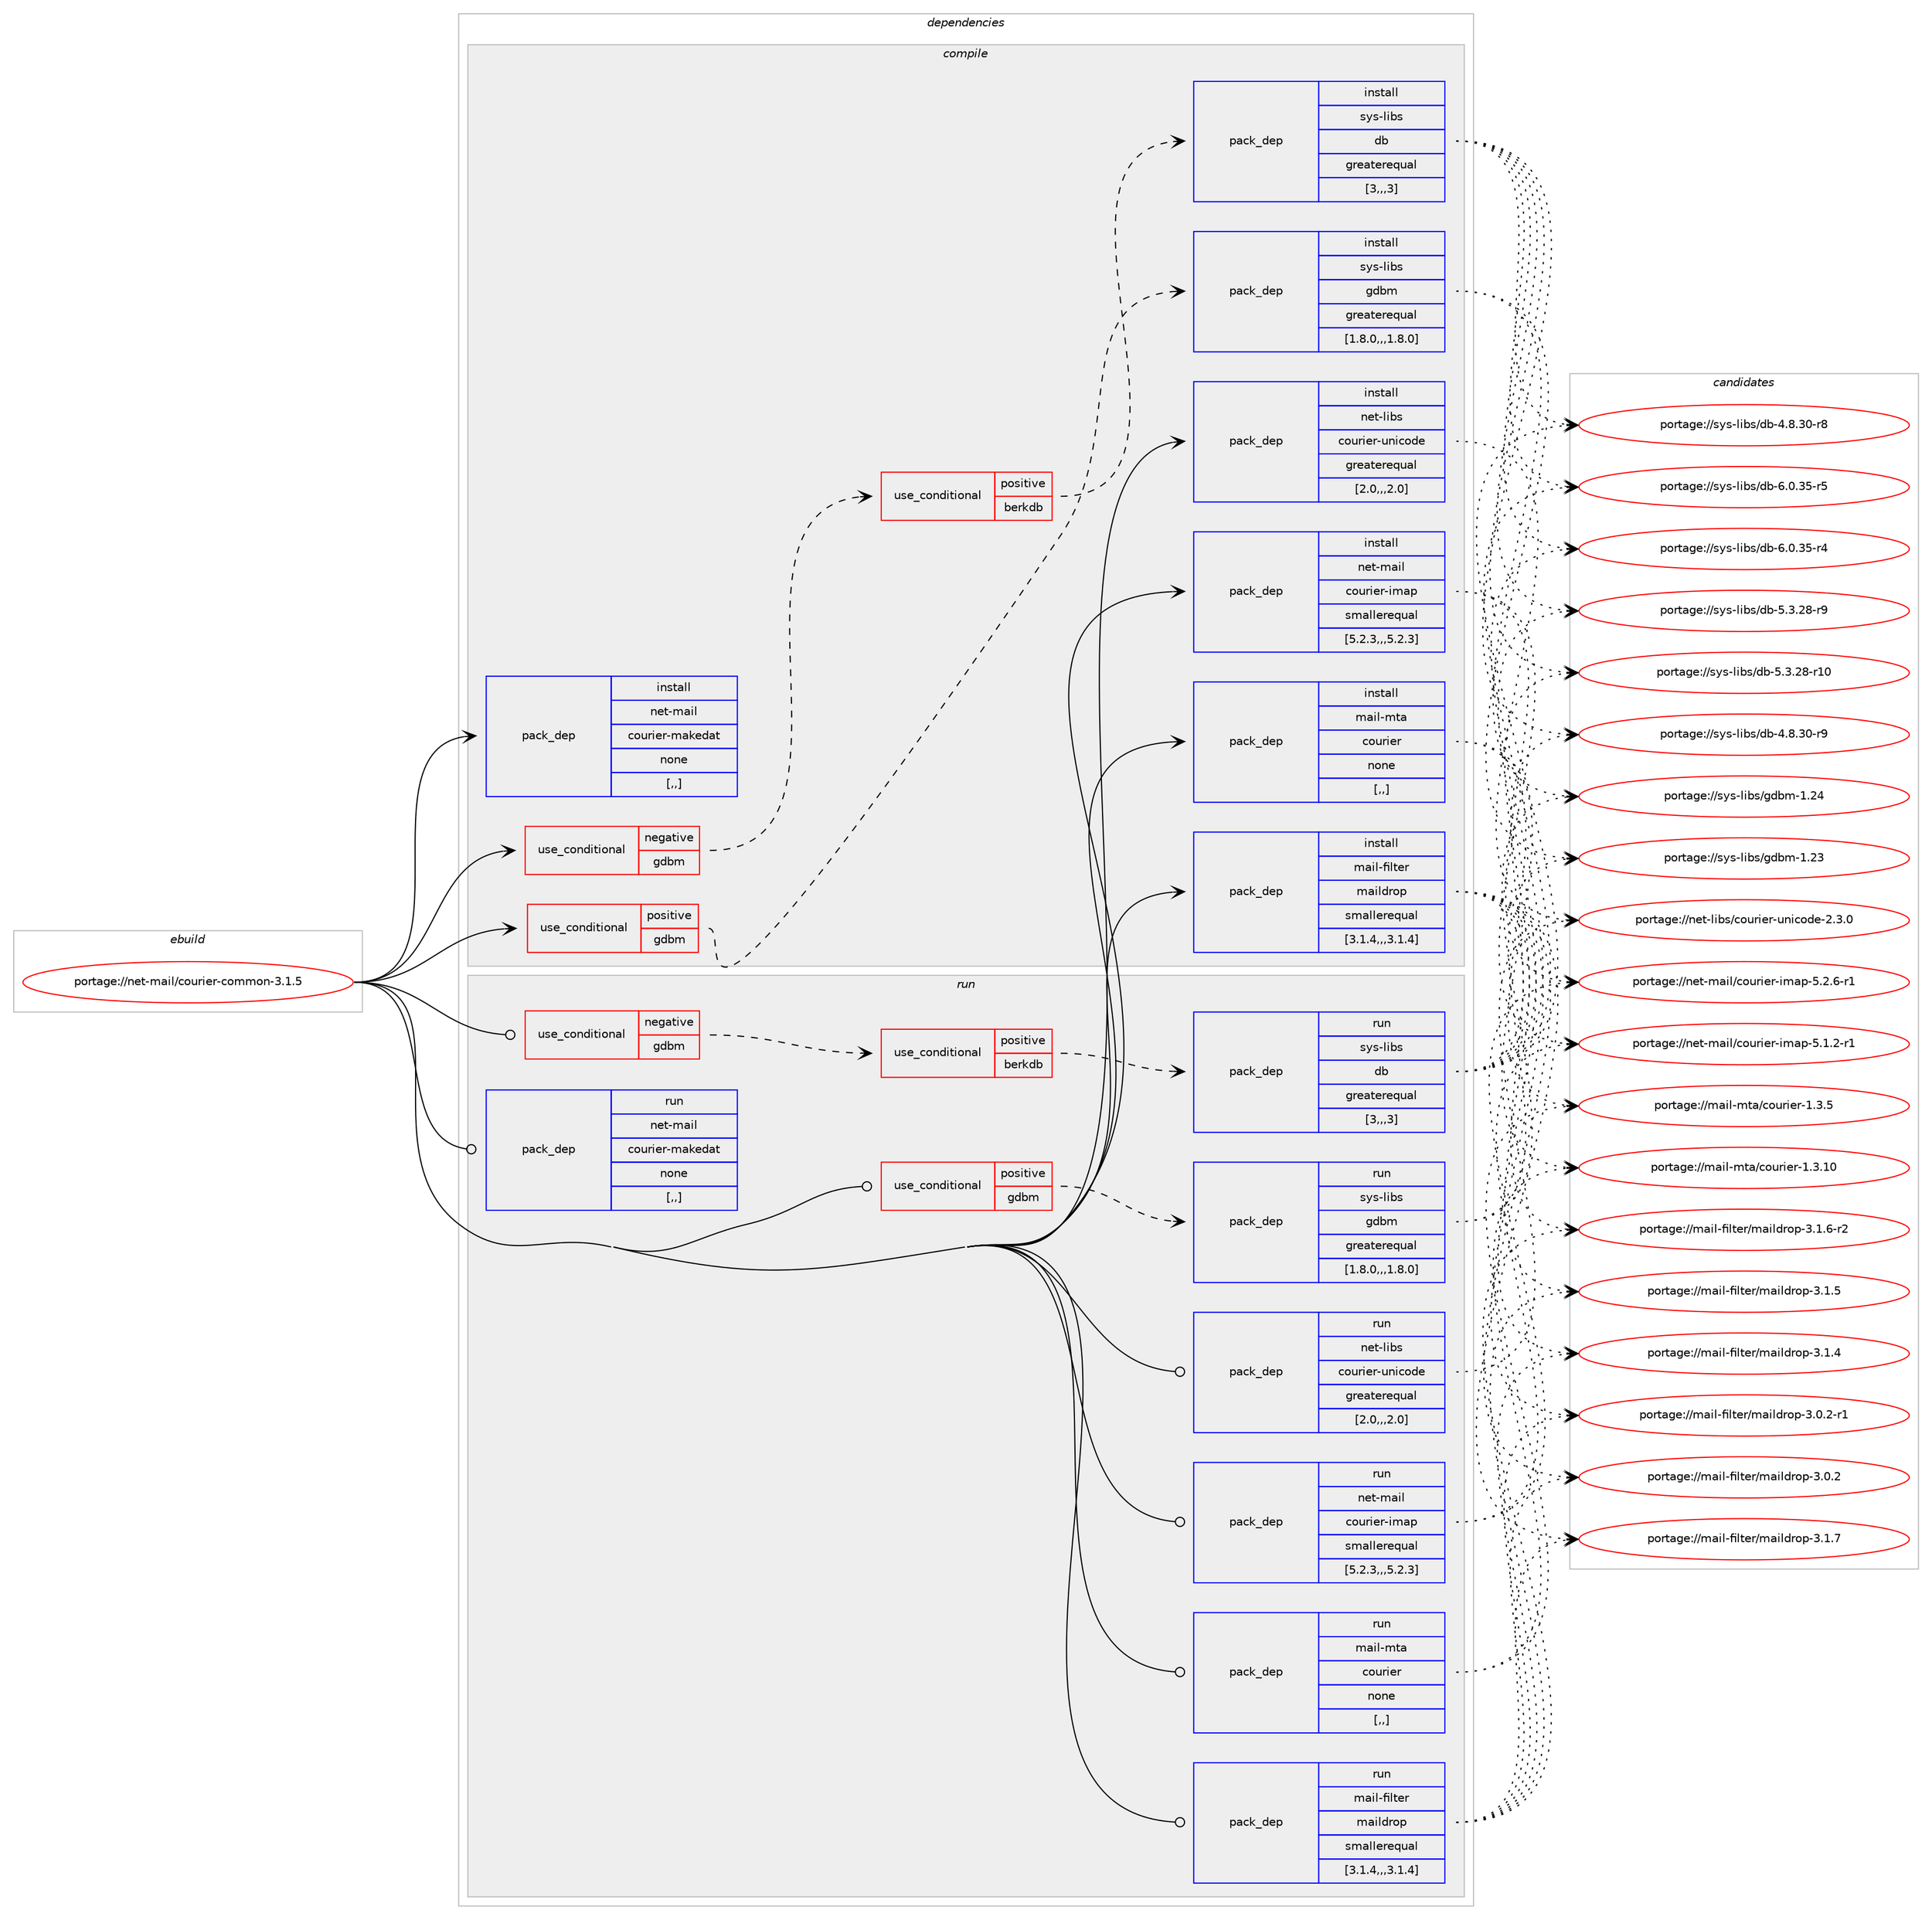 digraph prolog {

# *************
# Graph options
# *************

newrank=true;
concentrate=true;
compound=true;
graph [rankdir=LR,fontname=Helvetica,fontsize=10,ranksep=1.5];#, ranksep=2.5, nodesep=0.2];
edge  [arrowhead=vee];
node  [fontname=Helvetica,fontsize=10];

# **********
# The ebuild
# **********

subgraph cluster_leftcol {
color=gray;
label=<<i>ebuild</i>>;
id [label="portage://net-mail/courier-common-3.1.5", color=red, width=4, href="../net-mail/courier-common-3.1.5.svg"];
}

# ****************
# The dependencies
# ****************

subgraph cluster_midcol {
color=gray;
label=<<i>dependencies</i>>;
subgraph cluster_compile {
fillcolor="#eeeeee";
style=filled;
label=<<i>compile</i>>;
subgraph cond94810 {
dependency362842 [label=<<TABLE BORDER="0" CELLBORDER="1" CELLSPACING="0" CELLPADDING="4"><TR><TD ROWSPAN="3" CELLPADDING="10">use_conditional</TD></TR><TR><TD>negative</TD></TR><TR><TD>gdbm</TD></TR></TABLE>>, shape=none, color=red];
subgraph cond94811 {
dependency362843 [label=<<TABLE BORDER="0" CELLBORDER="1" CELLSPACING="0" CELLPADDING="4"><TR><TD ROWSPAN="3" CELLPADDING="10">use_conditional</TD></TR><TR><TD>positive</TD></TR><TR><TD>berkdb</TD></TR></TABLE>>, shape=none, color=red];
subgraph pack265372 {
dependency362844 [label=<<TABLE BORDER="0" CELLBORDER="1" CELLSPACING="0" CELLPADDING="4" WIDTH="220"><TR><TD ROWSPAN="6" CELLPADDING="30">pack_dep</TD></TR><TR><TD WIDTH="110">install</TD></TR><TR><TD>sys-libs</TD></TR><TR><TD>db</TD></TR><TR><TD>greaterequal</TD></TR><TR><TD>[3,,,3]</TD></TR></TABLE>>, shape=none, color=blue];
}
dependency362843:e -> dependency362844:w [weight=20,style="dashed",arrowhead="vee"];
}
dependency362842:e -> dependency362843:w [weight=20,style="dashed",arrowhead="vee"];
}
id:e -> dependency362842:w [weight=20,style="solid",arrowhead="vee"];
subgraph cond94812 {
dependency362845 [label=<<TABLE BORDER="0" CELLBORDER="1" CELLSPACING="0" CELLPADDING="4"><TR><TD ROWSPAN="3" CELLPADDING="10">use_conditional</TD></TR><TR><TD>positive</TD></TR><TR><TD>gdbm</TD></TR></TABLE>>, shape=none, color=red];
subgraph pack265373 {
dependency362846 [label=<<TABLE BORDER="0" CELLBORDER="1" CELLSPACING="0" CELLPADDING="4" WIDTH="220"><TR><TD ROWSPAN="6" CELLPADDING="30">pack_dep</TD></TR><TR><TD WIDTH="110">install</TD></TR><TR><TD>sys-libs</TD></TR><TR><TD>gdbm</TD></TR><TR><TD>greaterequal</TD></TR><TR><TD>[1.8.0,,,1.8.0]</TD></TR></TABLE>>, shape=none, color=blue];
}
dependency362845:e -> dependency362846:w [weight=20,style="dashed",arrowhead="vee"];
}
id:e -> dependency362845:w [weight=20,style="solid",arrowhead="vee"];
subgraph pack265374 {
dependency362847 [label=<<TABLE BORDER="0" CELLBORDER="1" CELLSPACING="0" CELLPADDING="4" WIDTH="220"><TR><TD ROWSPAN="6" CELLPADDING="30">pack_dep</TD></TR><TR><TD WIDTH="110">install</TD></TR><TR><TD>net-libs</TD></TR><TR><TD>courier-unicode</TD></TR><TR><TD>greaterequal</TD></TR><TR><TD>[2.0,,,2.0]</TD></TR></TABLE>>, shape=none, color=blue];
}
id:e -> dependency362847:w [weight=20,style="solid",arrowhead="vee"];
subgraph pack265375 {
dependency362848 [label=<<TABLE BORDER="0" CELLBORDER="1" CELLSPACING="0" CELLPADDING="4" WIDTH="220"><TR><TD ROWSPAN="6" CELLPADDING="30">pack_dep</TD></TR><TR><TD WIDTH="110">install</TD></TR><TR><TD>mail-filter</TD></TR><TR><TD>maildrop</TD></TR><TR><TD>smallerequal</TD></TR><TR><TD>[3.1.4,,,3.1.4]</TD></TR></TABLE>>, shape=none, color=blue];
}
id:e -> dependency362848:w [weight=20,style="solid",arrowhead="vee"];
subgraph pack265376 {
dependency362849 [label=<<TABLE BORDER="0" CELLBORDER="1" CELLSPACING="0" CELLPADDING="4" WIDTH="220"><TR><TD ROWSPAN="6" CELLPADDING="30">pack_dep</TD></TR><TR><TD WIDTH="110">install</TD></TR><TR><TD>mail-mta</TD></TR><TR><TD>courier</TD></TR><TR><TD>none</TD></TR><TR><TD>[,,]</TD></TR></TABLE>>, shape=none, color=blue];
}
id:e -> dependency362849:w [weight=20,style="solid",arrowhead="vee"];
subgraph pack265377 {
dependency362850 [label=<<TABLE BORDER="0" CELLBORDER="1" CELLSPACING="0" CELLPADDING="4" WIDTH="220"><TR><TD ROWSPAN="6" CELLPADDING="30">pack_dep</TD></TR><TR><TD WIDTH="110">install</TD></TR><TR><TD>net-mail</TD></TR><TR><TD>courier-imap</TD></TR><TR><TD>smallerequal</TD></TR><TR><TD>[5.2.3,,,5.2.3]</TD></TR></TABLE>>, shape=none, color=blue];
}
id:e -> dependency362850:w [weight=20,style="solid",arrowhead="vee"];
subgraph pack265378 {
dependency362851 [label=<<TABLE BORDER="0" CELLBORDER="1" CELLSPACING="0" CELLPADDING="4" WIDTH="220"><TR><TD ROWSPAN="6" CELLPADDING="30">pack_dep</TD></TR><TR><TD WIDTH="110">install</TD></TR><TR><TD>net-mail</TD></TR><TR><TD>courier-makedat</TD></TR><TR><TD>none</TD></TR><TR><TD>[,,]</TD></TR></TABLE>>, shape=none, color=blue];
}
id:e -> dependency362851:w [weight=20,style="solid",arrowhead="vee"];
}
subgraph cluster_compileandrun {
fillcolor="#eeeeee";
style=filled;
label=<<i>compile and run</i>>;
}
subgraph cluster_run {
fillcolor="#eeeeee";
style=filled;
label=<<i>run</i>>;
subgraph cond94813 {
dependency362852 [label=<<TABLE BORDER="0" CELLBORDER="1" CELLSPACING="0" CELLPADDING="4"><TR><TD ROWSPAN="3" CELLPADDING="10">use_conditional</TD></TR><TR><TD>negative</TD></TR><TR><TD>gdbm</TD></TR></TABLE>>, shape=none, color=red];
subgraph cond94814 {
dependency362853 [label=<<TABLE BORDER="0" CELLBORDER="1" CELLSPACING="0" CELLPADDING="4"><TR><TD ROWSPAN="3" CELLPADDING="10">use_conditional</TD></TR><TR><TD>positive</TD></TR><TR><TD>berkdb</TD></TR></TABLE>>, shape=none, color=red];
subgraph pack265379 {
dependency362854 [label=<<TABLE BORDER="0" CELLBORDER="1" CELLSPACING="0" CELLPADDING="4" WIDTH="220"><TR><TD ROWSPAN="6" CELLPADDING="30">pack_dep</TD></TR><TR><TD WIDTH="110">run</TD></TR><TR><TD>sys-libs</TD></TR><TR><TD>db</TD></TR><TR><TD>greaterequal</TD></TR><TR><TD>[3,,,3]</TD></TR></TABLE>>, shape=none, color=blue];
}
dependency362853:e -> dependency362854:w [weight=20,style="dashed",arrowhead="vee"];
}
dependency362852:e -> dependency362853:w [weight=20,style="dashed",arrowhead="vee"];
}
id:e -> dependency362852:w [weight=20,style="solid",arrowhead="odot"];
subgraph cond94815 {
dependency362855 [label=<<TABLE BORDER="0" CELLBORDER="1" CELLSPACING="0" CELLPADDING="4"><TR><TD ROWSPAN="3" CELLPADDING="10">use_conditional</TD></TR><TR><TD>positive</TD></TR><TR><TD>gdbm</TD></TR></TABLE>>, shape=none, color=red];
subgraph pack265380 {
dependency362856 [label=<<TABLE BORDER="0" CELLBORDER="1" CELLSPACING="0" CELLPADDING="4" WIDTH="220"><TR><TD ROWSPAN="6" CELLPADDING="30">pack_dep</TD></TR><TR><TD WIDTH="110">run</TD></TR><TR><TD>sys-libs</TD></TR><TR><TD>gdbm</TD></TR><TR><TD>greaterequal</TD></TR><TR><TD>[1.8.0,,,1.8.0]</TD></TR></TABLE>>, shape=none, color=blue];
}
dependency362855:e -> dependency362856:w [weight=20,style="dashed",arrowhead="vee"];
}
id:e -> dependency362855:w [weight=20,style="solid",arrowhead="odot"];
subgraph pack265381 {
dependency362857 [label=<<TABLE BORDER="0" CELLBORDER="1" CELLSPACING="0" CELLPADDING="4" WIDTH="220"><TR><TD ROWSPAN="6" CELLPADDING="30">pack_dep</TD></TR><TR><TD WIDTH="110">run</TD></TR><TR><TD>net-libs</TD></TR><TR><TD>courier-unicode</TD></TR><TR><TD>greaterequal</TD></TR><TR><TD>[2.0,,,2.0]</TD></TR></TABLE>>, shape=none, color=blue];
}
id:e -> dependency362857:w [weight=20,style="solid",arrowhead="odot"];
subgraph pack265382 {
dependency362858 [label=<<TABLE BORDER="0" CELLBORDER="1" CELLSPACING="0" CELLPADDING="4" WIDTH="220"><TR><TD ROWSPAN="6" CELLPADDING="30">pack_dep</TD></TR><TR><TD WIDTH="110">run</TD></TR><TR><TD>mail-filter</TD></TR><TR><TD>maildrop</TD></TR><TR><TD>smallerequal</TD></TR><TR><TD>[3.1.4,,,3.1.4]</TD></TR></TABLE>>, shape=none, color=blue];
}
id:e -> dependency362858:w [weight=20,style="solid",arrowhead="odot"];
subgraph pack265383 {
dependency362859 [label=<<TABLE BORDER="0" CELLBORDER="1" CELLSPACING="0" CELLPADDING="4" WIDTH="220"><TR><TD ROWSPAN="6" CELLPADDING="30">pack_dep</TD></TR><TR><TD WIDTH="110">run</TD></TR><TR><TD>mail-mta</TD></TR><TR><TD>courier</TD></TR><TR><TD>none</TD></TR><TR><TD>[,,]</TD></TR></TABLE>>, shape=none, color=blue];
}
id:e -> dependency362859:w [weight=20,style="solid",arrowhead="odot"];
subgraph pack265384 {
dependency362860 [label=<<TABLE BORDER="0" CELLBORDER="1" CELLSPACING="0" CELLPADDING="4" WIDTH="220"><TR><TD ROWSPAN="6" CELLPADDING="30">pack_dep</TD></TR><TR><TD WIDTH="110">run</TD></TR><TR><TD>net-mail</TD></TR><TR><TD>courier-imap</TD></TR><TR><TD>smallerequal</TD></TR><TR><TD>[5.2.3,,,5.2.3]</TD></TR></TABLE>>, shape=none, color=blue];
}
id:e -> dependency362860:w [weight=20,style="solid",arrowhead="odot"];
subgraph pack265385 {
dependency362861 [label=<<TABLE BORDER="0" CELLBORDER="1" CELLSPACING="0" CELLPADDING="4" WIDTH="220"><TR><TD ROWSPAN="6" CELLPADDING="30">pack_dep</TD></TR><TR><TD WIDTH="110">run</TD></TR><TR><TD>net-mail</TD></TR><TR><TD>courier-makedat</TD></TR><TR><TD>none</TD></TR><TR><TD>[,,]</TD></TR></TABLE>>, shape=none, color=blue];
}
id:e -> dependency362861:w [weight=20,style="solid",arrowhead="odot"];
}
}

# **************
# The candidates
# **************

subgraph cluster_choices {
rank=same;
color=gray;
label=<<i>candidates</i>>;

subgraph choice265372 {
color=black;
nodesep=1;
choice11512111545108105981154710098455446484651534511453 [label="portage://sys-libs/db-6.0.35-r5", color=red, width=4,href="../sys-libs/db-6.0.35-r5.svg"];
choice11512111545108105981154710098455446484651534511452 [label="portage://sys-libs/db-6.0.35-r4", color=red, width=4,href="../sys-libs/db-6.0.35-r4.svg"];
choice11512111545108105981154710098455346514650564511457 [label="portage://sys-libs/db-5.3.28-r9", color=red, width=4,href="../sys-libs/db-5.3.28-r9.svg"];
choice1151211154510810598115471009845534651465056451144948 [label="portage://sys-libs/db-5.3.28-r10", color=red, width=4,href="../sys-libs/db-5.3.28-r10.svg"];
choice11512111545108105981154710098455246564651484511457 [label="portage://sys-libs/db-4.8.30-r9", color=red, width=4,href="../sys-libs/db-4.8.30-r9.svg"];
choice11512111545108105981154710098455246564651484511456 [label="portage://sys-libs/db-4.8.30-r8", color=red, width=4,href="../sys-libs/db-4.8.30-r8.svg"];
dependency362844:e -> choice11512111545108105981154710098455446484651534511453:w [style=dotted,weight="100"];
dependency362844:e -> choice11512111545108105981154710098455446484651534511452:w [style=dotted,weight="100"];
dependency362844:e -> choice11512111545108105981154710098455346514650564511457:w [style=dotted,weight="100"];
dependency362844:e -> choice1151211154510810598115471009845534651465056451144948:w [style=dotted,weight="100"];
dependency362844:e -> choice11512111545108105981154710098455246564651484511457:w [style=dotted,weight="100"];
dependency362844:e -> choice11512111545108105981154710098455246564651484511456:w [style=dotted,weight="100"];
}
subgraph choice265373 {
color=black;
nodesep=1;
choice115121115451081059811547103100981094549465052 [label="portage://sys-libs/gdbm-1.24", color=red, width=4,href="../sys-libs/gdbm-1.24.svg"];
choice115121115451081059811547103100981094549465051 [label="portage://sys-libs/gdbm-1.23", color=red, width=4,href="../sys-libs/gdbm-1.23.svg"];
dependency362846:e -> choice115121115451081059811547103100981094549465052:w [style=dotted,weight="100"];
dependency362846:e -> choice115121115451081059811547103100981094549465051:w [style=dotted,weight="100"];
}
subgraph choice265374 {
color=black;
nodesep=1;
choice110101116451081059811547991111171141051011144511711010599111100101455046514648 [label="portage://net-libs/courier-unicode-2.3.0", color=red, width=4,href="../net-libs/courier-unicode-2.3.0.svg"];
dependency362847:e -> choice110101116451081059811547991111171141051011144511711010599111100101455046514648:w [style=dotted,weight="100"];
}
subgraph choice265375 {
color=black;
nodesep=1;
choice10997105108451021051081161011144710997105108100114111112455146494655 [label="portage://mail-filter/maildrop-3.1.7", color=red, width=4,href="../mail-filter/maildrop-3.1.7.svg"];
choice109971051084510210510811610111447109971051081001141111124551464946544511450 [label="portage://mail-filter/maildrop-3.1.6-r2", color=red, width=4,href="../mail-filter/maildrop-3.1.6-r2.svg"];
choice10997105108451021051081161011144710997105108100114111112455146494653 [label="portage://mail-filter/maildrop-3.1.5", color=red, width=4,href="../mail-filter/maildrop-3.1.5.svg"];
choice10997105108451021051081161011144710997105108100114111112455146494652 [label="portage://mail-filter/maildrop-3.1.4", color=red, width=4,href="../mail-filter/maildrop-3.1.4.svg"];
choice109971051084510210510811610111447109971051081001141111124551464846504511449 [label="portage://mail-filter/maildrop-3.0.2-r1", color=red, width=4,href="../mail-filter/maildrop-3.0.2-r1.svg"];
choice10997105108451021051081161011144710997105108100114111112455146484650 [label="portage://mail-filter/maildrop-3.0.2", color=red, width=4,href="../mail-filter/maildrop-3.0.2.svg"];
dependency362848:e -> choice10997105108451021051081161011144710997105108100114111112455146494655:w [style=dotted,weight="100"];
dependency362848:e -> choice109971051084510210510811610111447109971051081001141111124551464946544511450:w [style=dotted,weight="100"];
dependency362848:e -> choice10997105108451021051081161011144710997105108100114111112455146494653:w [style=dotted,weight="100"];
dependency362848:e -> choice10997105108451021051081161011144710997105108100114111112455146494652:w [style=dotted,weight="100"];
dependency362848:e -> choice109971051084510210510811610111447109971051081001141111124551464846504511449:w [style=dotted,weight="100"];
dependency362848:e -> choice10997105108451021051081161011144710997105108100114111112455146484650:w [style=dotted,weight="100"];
}
subgraph choice265376 {
color=black;
nodesep=1;
choice109971051084510911697479911111711410510111445494651464948 [label="portage://mail-mta/courier-1.3.10", color=red, width=4,href="../mail-mta/courier-1.3.10.svg"];
choice1099710510845109116974799111117114105101114454946514653 [label="portage://mail-mta/courier-1.3.5", color=red, width=4,href="../mail-mta/courier-1.3.5.svg"];
dependency362849:e -> choice109971051084510911697479911111711410510111445494651464948:w [style=dotted,weight="100"];
dependency362849:e -> choice1099710510845109116974799111117114105101114454946514653:w [style=dotted,weight="100"];
}
subgraph choice265377 {
color=black;
nodesep=1;
choice1101011164510997105108479911111711410510111445105109971124553465046544511449 [label="portage://net-mail/courier-imap-5.2.6-r1", color=red, width=4,href="../net-mail/courier-imap-5.2.6-r1.svg"];
choice1101011164510997105108479911111711410510111445105109971124553464946504511449 [label="portage://net-mail/courier-imap-5.1.2-r1", color=red, width=4,href="../net-mail/courier-imap-5.1.2-r1.svg"];
dependency362850:e -> choice1101011164510997105108479911111711410510111445105109971124553465046544511449:w [style=dotted,weight="100"];
dependency362850:e -> choice1101011164510997105108479911111711410510111445105109971124553464946504511449:w [style=dotted,weight="100"];
}
subgraph choice265378 {
color=black;
nodesep=1;
}
subgraph choice265379 {
color=black;
nodesep=1;
choice11512111545108105981154710098455446484651534511453 [label="portage://sys-libs/db-6.0.35-r5", color=red, width=4,href="../sys-libs/db-6.0.35-r5.svg"];
choice11512111545108105981154710098455446484651534511452 [label="portage://sys-libs/db-6.0.35-r4", color=red, width=4,href="../sys-libs/db-6.0.35-r4.svg"];
choice11512111545108105981154710098455346514650564511457 [label="portage://sys-libs/db-5.3.28-r9", color=red, width=4,href="../sys-libs/db-5.3.28-r9.svg"];
choice1151211154510810598115471009845534651465056451144948 [label="portage://sys-libs/db-5.3.28-r10", color=red, width=4,href="../sys-libs/db-5.3.28-r10.svg"];
choice11512111545108105981154710098455246564651484511457 [label="portage://sys-libs/db-4.8.30-r9", color=red, width=4,href="../sys-libs/db-4.8.30-r9.svg"];
choice11512111545108105981154710098455246564651484511456 [label="portage://sys-libs/db-4.8.30-r8", color=red, width=4,href="../sys-libs/db-4.8.30-r8.svg"];
dependency362854:e -> choice11512111545108105981154710098455446484651534511453:w [style=dotted,weight="100"];
dependency362854:e -> choice11512111545108105981154710098455446484651534511452:w [style=dotted,weight="100"];
dependency362854:e -> choice11512111545108105981154710098455346514650564511457:w [style=dotted,weight="100"];
dependency362854:e -> choice1151211154510810598115471009845534651465056451144948:w [style=dotted,weight="100"];
dependency362854:e -> choice11512111545108105981154710098455246564651484511457:w [style=dotted,weight="100"];
dependency362854:e -> choice11512111545108105981154710098455246564651484511456:w [style=dotted,weight="100"];
}
subgraph choice265380 {
color=black;
nodesep=1;
choice115121115451081059811547103100981094549465052 [label="portage://sys-libs/gdbm-1.24", color=red, width=4,href="../sys-libs/gdbm-1.24.svg"];
choice115121115451081059811547103100981094549465051 [label="portage://sys-libs/gdbm-1.23", color=red, width=4,href="../sys-libs/gdbm-1.23.svg"];
dependency362856:e -> choice115121115451081059811547103100981094549465052:w [style=dotted,weight="100"];
dependency362856:e -> choice115121115451081059811547103100981094549465051:w [style=dotted,weight="100"];
}
subgraph choice265381 {
color=black;
nodesep=1;
choice110101116451081059811547991111171141051011144511711010599111100101455046514648 [label="portage://net-libs/courier-unicode-2.3.0", color=red, width=4,href="../net-libs/courier-unicode-2.3.0.svg"];
dependency362857:e -> choice110101116451081059811547991111171141051011144511711010599111100101455046514648:w [style=dotted,weight="100"];
}
subgraph choice265382 {
color=black;
nodesep=1;
choice10997105108451021051081161011144710997105108100114111112455146494655 [label="portage://mail-filter/maildrop-3.1.7", color=red, width=4,href="../mail-filter/maildrop-3.1.7.svg"];
choice109971051084510210510811610111447109971051081001141111124551464946544511450 [label="portage://mail-filter/maildrop-3.1.6-r2", color=red, width=4,href="../mail-filter/maildrop-3.1.6-r2.svg"];
choice10997105108451021051081161011144710997105108100114111112455146494653 [label="portage://mail-filter/maildrop-3.1.5", color=red, width=4,href="../mail-filter/maildrop-3.1.5.svg"];
choice10997105108451021051081161011144710997105108100114111112455146494652 [label="portage://mail-filter/maildrop-3.1.4", color=red, width=4,href="../mail-filter/maildrop-3.1.4.svg"];
choice109971051084510210510811610111447109971051081001141111124551464846504511449 [label="portage://mail-filter/maildrop-3.0.2-r1", color=red, width=4,href="../mail-filter/maildrop-3.0.2-r1.svg"];
choice10997105108451021051081161011144710997105108100114111112455146484650 [label="portage://mail-filter/maildrop-3.0.2", color=red, width=4,href="../mail-filter/maildrop-3.0.2.svg"];
dependency362858:e -> choice10997105108451021051081161011144710997105108100114111112455146494655:w [style=dotted,weight="100"];
dependency362858:e -> choice109971051084510210510811610111447109971051081001141111124551464946544511450:w [style=dotted,weight="100"];
dependency362858:e -> choice10997105108451021051081161011144710997105108100114111112455146494653:w [style=dotted,weight="100"];
dependency362858:e -> choice10997105108451021051081161011144710997105108100114111112455146494652:w [style=dotted,weight="100"];
dependency362858:e -> choice109971051084510210510811610111447109971051081001141111124551464846504511449:w [style=dotted,weight="100"];
dependency362858:e -> choice10997105108451021051081161011144710997105108100114111112455146484650:w [style=dotted,weight="100"];
}
subgraph choice265383 {
color=black;
nodesep=1;
choice109971051084510911697479911111711410510111445494651464948 [label="portage://mail-mta/courier-1.3.10", color=red, width=4,href="../mail-mta/courier-1.3.10.svg"];
choice1099710510845109116974799111117114105101114454946514653 [label="portage://mail-mta/courier-1.3.5", color=red, width=4,href="../mail-mta/courier-1.3.5.svg"];
dependency362859:e -> choice109971051084510911697479911111711410510111445494651464948:w [style=dotted,weight="100"];
dependency362859:e -> choice1099710510845109116974799111117114105101114454946514653:w [style=dotted,weight="100"];
}
subgraph choice265384 {
color=black;
nodesep=1;
choice1101011164510997105108479911111711410510111445105109971124553465046544511449 [label="portage://net-mail/courier-imap-5.2.6-r1", color=red, width=4,href="../net-mail/courier-imap-5.2.6-r1.svg"];
choice1101011164510997105108479911111711410510111445105109971124553464946504511449 [label="portage://net-mail/courier-imap-5.1.2-r1", color=red, width=4,href="../net-mail/courier-imap-5.1.2-r1.svg"];
dependency362860:e -> choice1101011164510997105108479911111711410510111445105109971124553465046544511449:w [style=dotted,weight="100"];
dependency362860:e -> choice1101011164510997105108479911111711410510111445105109971124553464946504511449:w [style=dotted,weight="100"];
}
subgraph choice265385 {
color=black;
nodesep=1;
}
}

}
